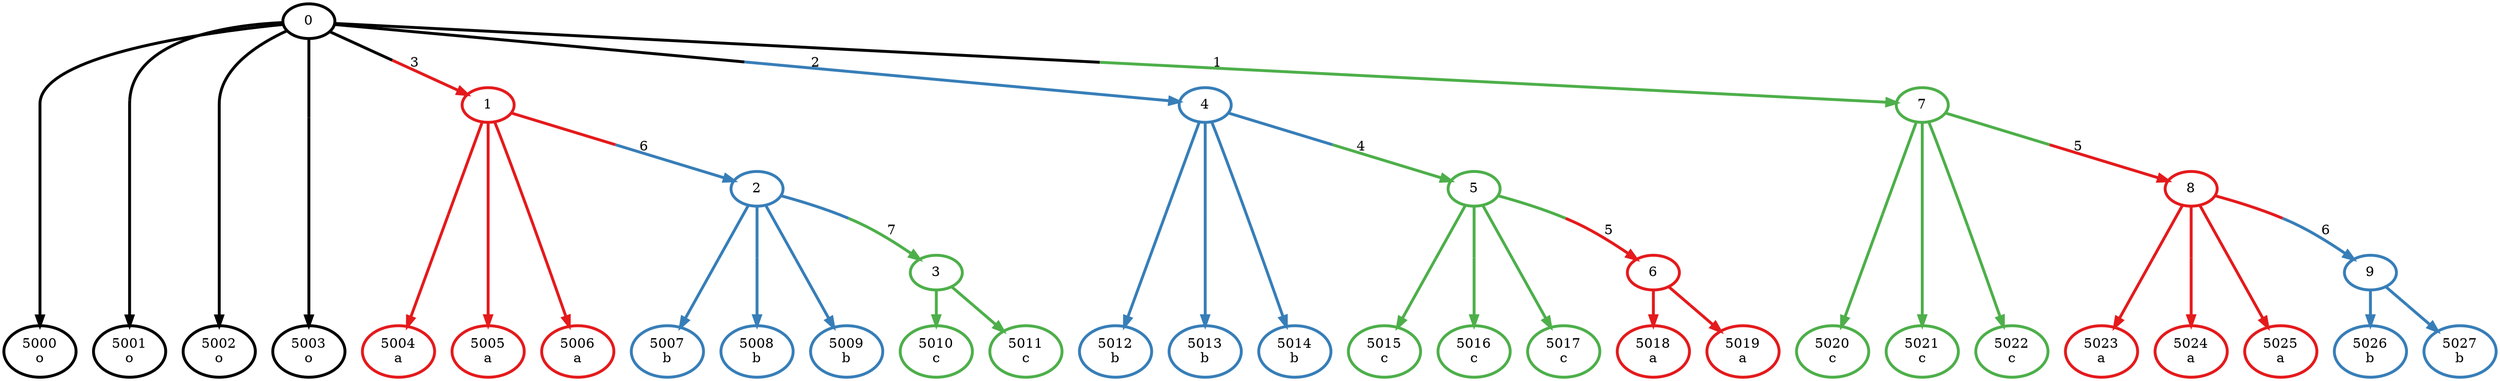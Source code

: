 digraph T {
	{
		rank=same
		0 [penwidth=3,colorscheme=set19,color=0,label="5000\no"]
		1 [penwidth=3,colorscheme=set19,color=0,label="5001\no"]
		2 [penwidth=3,colorscheme=set19,color=0,label="5002\no"]
		3 [penwidth=3,colorscheme=set19,color=0,label="5003\no"]
		4 [penwidth=3,colorscheme=set19,color=1,label="5004\na"]
		5 [penwidth=3,colorscheme=set19,color=1,label="5005\na"]
		6 [penwidth=3,colorscheme=set19,color=1,label="5006\na"]
		7 [penwidth=3,colorscheme=set19,color=2,label="5012\nb"]
		8 [penwidth=3,colorscheme=set19,color=2,label="5013\nb"]
		9 [penwidth=3,colorscheme=set19,color=2,label="5014\nb"]
		10 [penwidth=3,colorscheme=set19,color=3,label="5020\nc"]
		11 [penwidth=3,colorscheme=set19,color=3,label="5021\nc"]
		12 [penwidth=3,colorscheme=set19,color=3,label="5022\nc"]
		13 [penwidth=3,colorscheme=set19,color=2,label="5007\nb"]
		14 [penwidth=3,colorscheme=set19,color=2,label="5008\nb"]
		15 [penwidth=3,colorscheme=set19,color=2,label="5009\nb"]
		16 [penwidth=3,colorscheme=set19,color=3,label="5010\nc"]
		17 [penwidth=3,colorscheme=set19,color=3,label="5011\nc"]
		18 [penwidth=3,colorscheme=set19,color=3,label="5015\nc"]
		19 [penwidth=3,colorscheme=set19,color=3,label="5016\nc"]
		20 [penwidth=3,colorscheme=set19,color=3,label="5017\nc"]
		21 [penwidth=3,colorscheme=set19,color=1,label="5018\na"]
		22 [penwidth=3,colorscheme=set19,color=1,label="5019\na"]
		23 [penwidth=3,colorscheme=set19,color=1,label="5023\na"]
		24 [penwidth=3,colorscheme=set19,color=1,label="5024\na"]
		25 [penwidth=3,colorscheme=set19,color=1,label="5025\na"]
		26 [penwidth=3,colorscheme=set19,color=2,label="5026\nb"]
		27 [penwidth=3,colorscheme=set19,color=2,label="5027\nb"]
	}
	28 [penwidth=3,colorscheme=set19,color=0,label="0"]
	29 [penwidth=3,colorscheme=set19,color=1,label="1"]
	30 [penwidth=3,colorscheme=set19,color=2,label="4"]
	31 [penwidth=3,colorscheme=set19,color=3,label="7"]
	32 [penwidth=3,colorscheme=set19,color=2,label="2"]
	33 [penwidth=3,colorscheme=set19,color=3,label="5"]
	34 [penwidth=3,colorscheme=set19,color=1,label="8"]
	35 [penwidth=3,colorscheme=set19,color=3,label="3"]
	36 [penwidth=3,colorscheme=set19,color=1,label="6"]
	37 [penwidth=3,colorscheme=set19,color=2,label="9"]
	28 -> 29 [penwidth=3,colorscheme=set19,color="0;0.5:1",label="3"]
	28 -> 30 [penwidth=3,colorscheme=set19,color="0;0.5:2",label="2"]
	28 -> 31 [penwidth=3,colorscheme=set19,color="0;0.5:3",label="1"]
	28 -> 0 [penwidth=3,colorscheme=set19,color="0;0.5:0"]
	28 -> 1 [penwidth=3,colorscheme=set19,color="0;0.5:0"]
	28 -> 2 [penwidth=3,colorscheme=set19,color="0;0.5:0"]
	28 -> 3 [penwidth=3,colorscheme=set19,color="0;0.5:0"]
	29 -> 32 [penwidth=3,colorscheme=set19,color="1;0.5:2",label="6"]
	29 -> 4 [penwidth=3,colorscheme=set19,color="1;0.5:1"]
	29 -> 5 [penwidth=3,colorscheme=set19,color="1;0.5:1"]
	29 -> 6 [penwidth=3,colorscheme=set19,color="1;0.5:1"]
	30 -> 33 [penwidth=3,colorscheme=set19,color="2;0.5:3",label="4"]
	30 -> 7 [penwidth=3,colorscheme=set19,color="2;0.5:2"]
	30 -> 8 [penwidth=3,colorscheme=set19,color="2;0.5:2"]
	30 -> 9 [penwidth=3,colorscheme=set19,color="2;0.5:2"]
	31 -> 34 [penwidth=3,colorscheme=set19,color="3;0.5:1",label="5"]
	31 -> 10 [penwidth=3,colorscheme=set19,color="3;0.5:3"]
	31 -> 11 [penwidth=3,colorscheme=set19,color="3;0.5:3"]
	31 -> 12 [penwidth=3,colorscheme=set19,color="3;0.5:3"]
	32 -> 35 [penwidth=3,colorscheme=set19,color="2;0.5:3",label="7"]
	32 -> 13 [penwidth=3,colorscheme=set19,color="2;0.5:2"]
	32 -> 14 [penwidth=3,colorscheme=set19,color="2;0.5:2"]
	32 -> 15 [penwidth=3,colorscheme=set19,color="2;0.5:2"]
	33 -> 36 [penwidth=3,colorscheme=set19,color="3;0.5:1",label="5"]
	33 -> 18 [penwidth=3,colorscheme=set19,color="3;0.5:3"]
	33 -> 19 [penwidth=3,colorscheme=set19,color="3;0.5:3"]
	33 -> 20 [penwidth=3,colorscheme=set19,color="3;0.5:3"]
	34 -> 37 [penwidth=3,colorscheme=set19,color="1;0.5:2",label="6"]
	34 -> 23 [penwidth=3,colorscheme=set19,color="1;0.5:1"]
	34 -> 24 [penwidth=3,colorscheme=set19,color="1;0.5:1"]
	34 -> 25 [penwidth=3,colorscheme=set19,color="1;0.5:1"]
	35 -> 16 [penwidth=3,colorscheme=set19,color="3;0.5:3"]
	35 -> 17 [penwidth=3,colorscheme=set19,color="3;0.5:3"]
	36 -> 21 [penwidth=3,colorscheme=set19,color="1;0.5:1"]
	36 -> 22 [penwidth=3,colorscheme=set19,color="1;0.5:1"]
	37 -> 26 [penwidth=3,colorscheme=set19,color="2;0.5:2"]
	37 -> 27 [penwidth=3,colorscheme=set19,color="2;0.5:2"]
}
